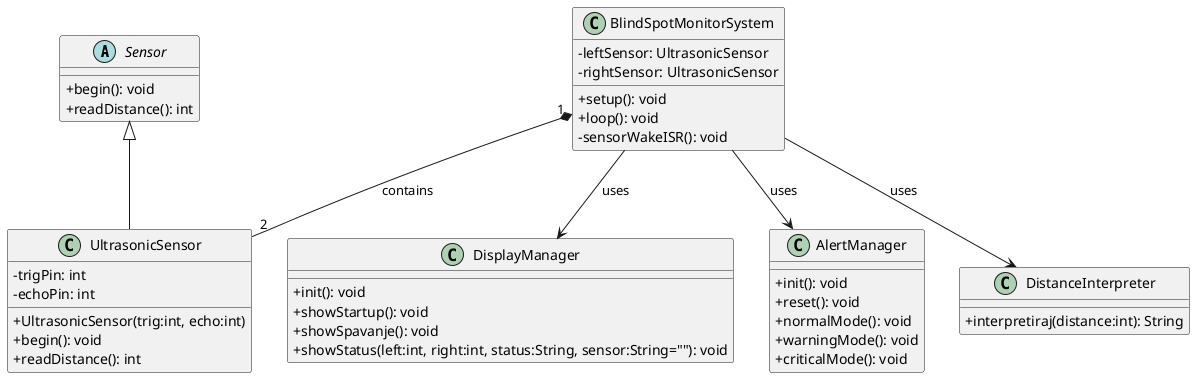 @startuml
skinparam classAttributeIconSize 0

' --- Apstraktna baza za senzore ---
abstract class Sensor {
  + begin(): void
  + readDistance(): int
}

' --- Ultrazvučni senzor nasljeđuje Sensor ---
class UltrasonicSensor {
  - trigPin: int
  - echoPin: int
  + UltrasonicSensor(trig:int, echo:int)
  + begin(): void
  + readDistance(): int
}
Sensor <|-- UltrasonicSensor

' --- Upravljanje OLED ekranom ---
class DisplayManager {
  + init(): void
  + showStartup(): void
  + showSpavanje(): void
  + showStatus(left:int, right:int, status:String, sensor:String=""): void
}

' --- Upravljanje LED, buzzer i vibracijom ---
class AlertManager {
  + init(): void
  + reset(): void
  + normalMode(): void
  + warningMode(): void
  + criticalMode(): void
}

' --- Interpretacija udaljenosti ---
class DistanceInterpreter {
  + interpretiraj(distance:int): String
}

' --- Glavna klasa sustava ---
class BlindSpotMonitorSystem {
  - leftSensor: UltrasonicSensor
  - rightSensor: UltrasonicSensor
  + setup(): void
  + loop(): void
  - sensorWakeISR(): void
}

' --- Veze među razredima ---
BlindSpotMonitorSystem "1" *-- "2" UltrasonicSensor   : contains  
BlindSpotMonitorSystem --> DisplayManager           : uses    
BlindSpotMonitorSystem --> AlertManager             : uses    
BlindSpotMonitorSystem --> DistanceInterpreter      : uses    

@enduml
